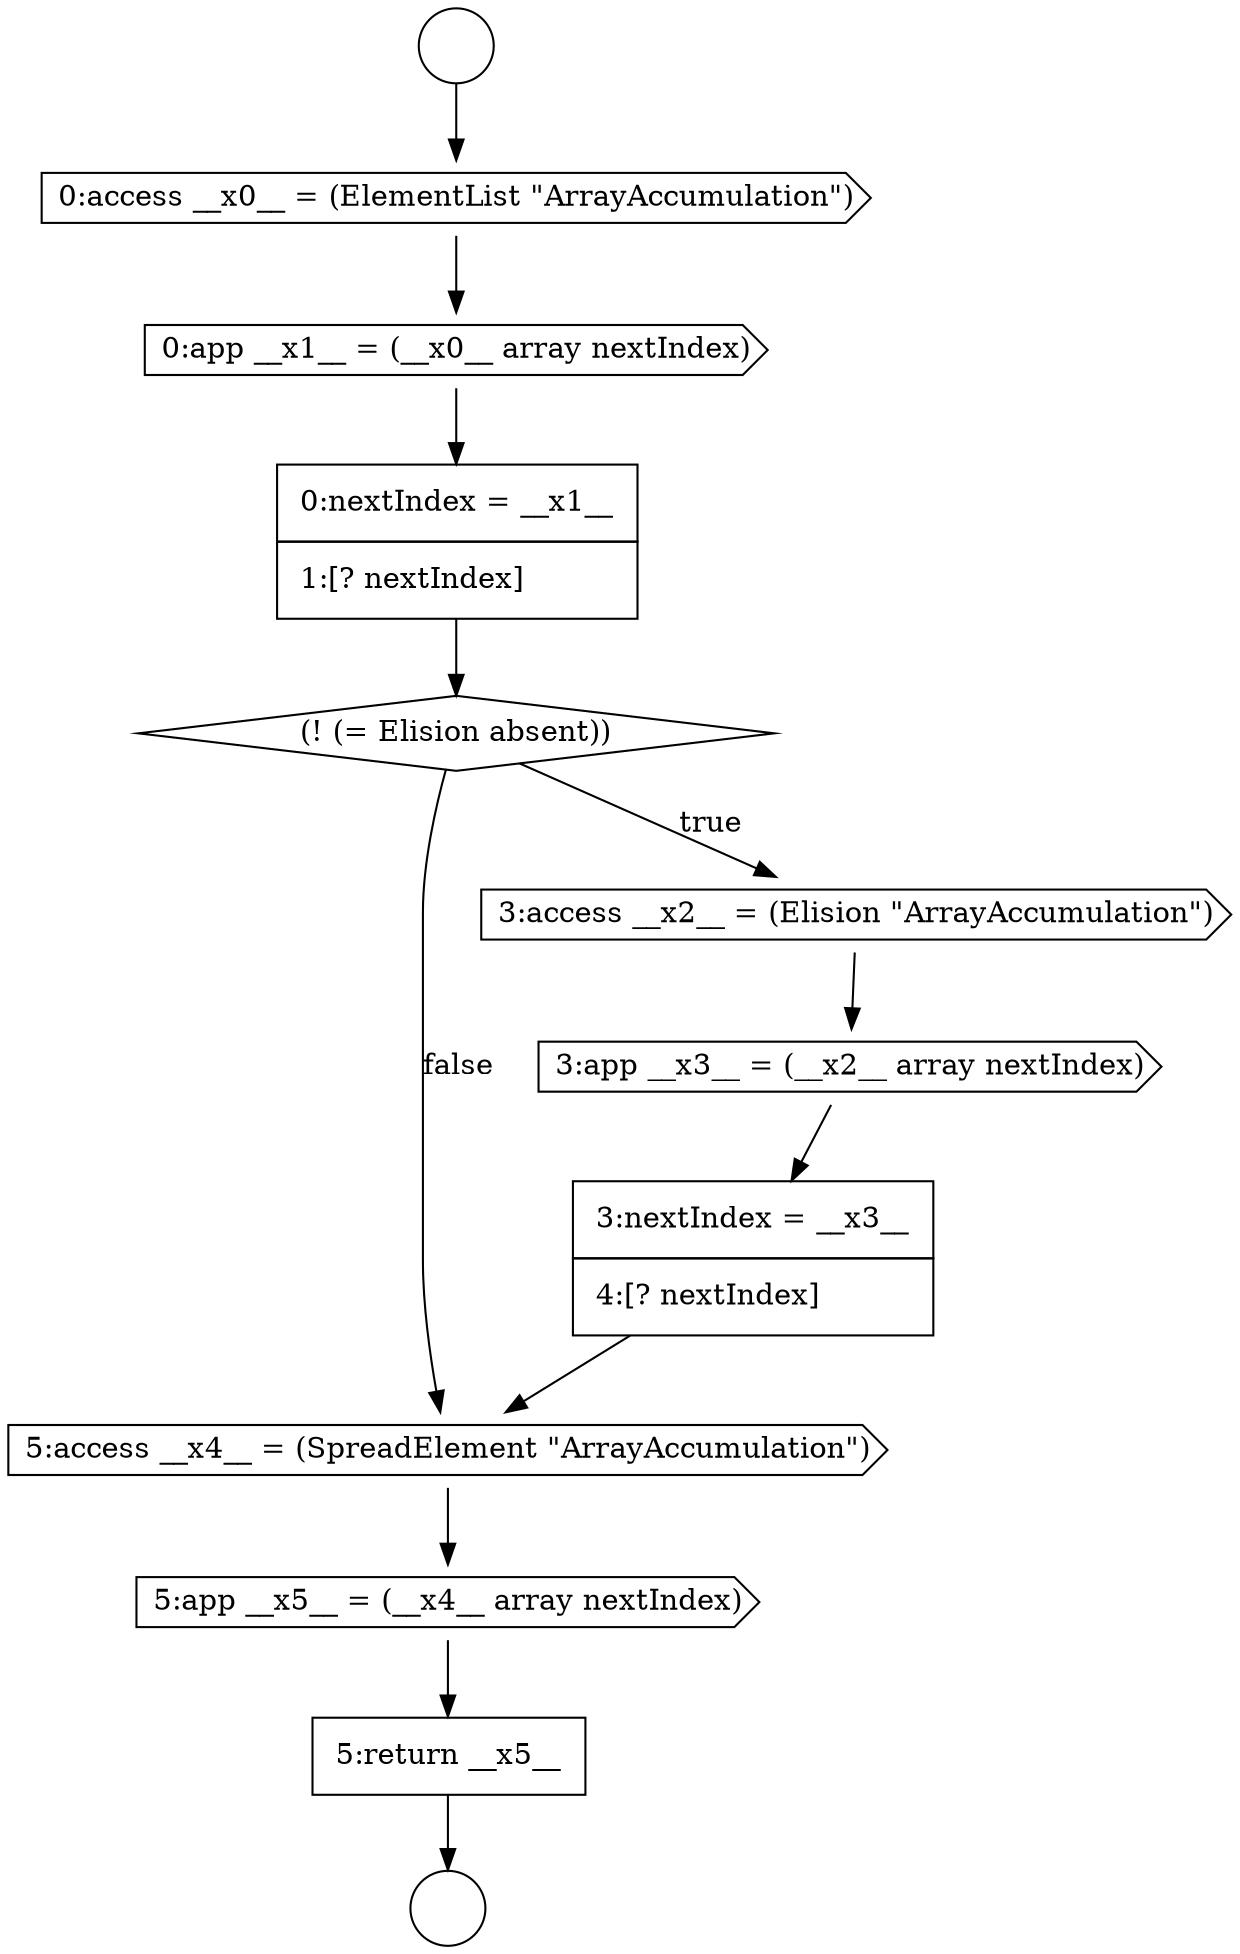digraph {
  node3923 [shape=circle label=" " color="black" fillcolor="white" style=filled]
  node3922 [shape=circle label=" " color="black" fillcolor="white" style=filled]
  node3925 [shape=cds, label=<<font color="black">0:app __x1__ = (__x0__ array nextIndex)</font>> color="black" fillcolor="white" style=filled]
  node3932 [shape=cds, label=<<font color="black">5:app __x5__ = (__x4__ array nextIndex)</font>> color="black" fillcolor="white" style=filled]
  node3930 [shape=none, margin=0, label=<<font color="black">
    <table border="0" cellborder="1" cellspacing="0" cellpadding="10">
      <tr><td align="left">3:nextIndex = __x3__</td></tr>
      <tr><td align="left">4:[? nextIndex]</td></tr>
    </table>
  </font>> color="black" fillcolor="white" style=filled]
  node3927 [shape=diamond, label=<<font color="black">(! (= Elision absent))</font>> color="black" fillcolor="white" style=filled]
  node3926 [shape=none, margin=0, label=<<font color="black">
    <table border="0" cellborder="1" cellspacing="0" cellpadding="10">
      <tr><td align="left">0:nextIndex = __x1__</td></tr>
      <tr><td align="left">1:[? nextIndex]</td></tr>
    </table>
  </font>> color="black" fillcolor="white" style=filled]
  node3931 [shape=cds, label=<<font color="black">5:access __x4__ = (SpreadElement &quot;ArrayAccumulation&quot;)</font>> color="black" fillcolor="white" style=filled]
  node3928 [shape=cds, label=<<font color="black">3:access __x2__ = (Elision &quot;ArrayAccumulation&quot;)</font>> color="black" fillcolor="white" style=filled]
  node3929 [shape=cds, label=<<font color="black">3:app __x3__ = (__x2__ array nextIndex)</font>> color="black" fillcolor="white" style=filled]
  node3924 [shape=cds, label=<<font color="black">0:access __x0__ = (ElementList &quot;ArrayAccumulation&quot;)</font>> color="black" fillcolor="white" style=filled]
  node3933 [shape=none, margin=0, label=<<font color="black">
    <table border="0" cellborder="1" cellspacing="0" cellpadding="10">
      <tr><td align="left">5:return __x5__</td></tr>
    </table>
  </font>> color="black" fillcolor="white" style=filled]
  node3927 -> node3928 [label=<<font color="black">true</font>> color="black"]
  node3927 -> node3931 [label=<<font color="black">false</font>> color="black"]
  node3933 -> node3923 [ color="black"]
  node3928 -> node3929 [ color="black"]
  node3922 -> node3924 [ color="black"]
  node3929 -> node3930 [ color="black"]
  node3931 -> node3932 [ color="black"]
  node3926 -> node3927 [ color="black"]
  node3924 -> node3925 [ color="black"]
  node3925 -> node3926 [ color="black"]
  node3932 -> node3933 [ color="black"]
  node3930 -> node3931 [ color="black"]
}
